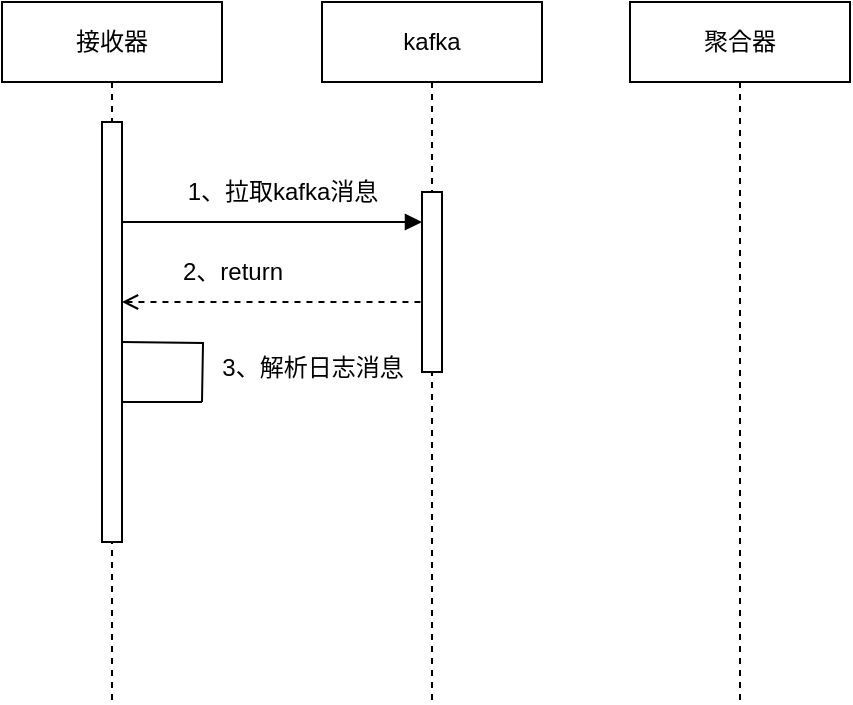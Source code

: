 <mxfile version="21.6.2" type="github">
  <diagram name="第 1 页" id="Ns3fYT7aeViZSa7-GLBh">
    <mxGraphModel dx="545" dy="260" grid="1" gridSize="10" guides="1" tooltips="1" connect="1" arrows="1" fold="1" page="1" pageScale="1" pageWidth="827" pageHeight="1169" math="0" shadow="0">
      <root>
        <mxCell id="0" />
        <mxCell id="1" parent="0" />
        <mxCell id="n7JDqlJrEcyNx2j1ODeC-1" value="kafka" style="shape=umlLifeline;perimeter=lifelinePerimeter;whiteSpace=wrap;html=1;container=1;dropTarget=0;collapsible=0;recursiveResize=0;outlineConnect=0;portConstraint=eastwest;newEdgeStyle={&quot;edgeStyle&quot;:&quot;elbowEdgeStyle&quot;,&quot;elbow&quot;:&quot;vertical&quot;,&quot;curved&quot;:0,&quot;rounded&quot;:0};" vertex="1" parent="1">
          <mxGeometry x="260" y="50" width="110" height="350" as="geometry" />
        </mxCell>
        <mxCell id="n7JDqlJrEcyNx2j1ODeC-4" value="" style="html=1;points=[];perimeter=orthogonalPerimeter;outlineConnect=0;targetShapes=umlLifeline;portConstraint=eastwest;newEdgeStyle={&quot;edgeStyle&quot;:&quot;elbowEdgeStyle&quot;,&quot;elbow&quot;:&quot;vertical&quot;,&quot;curved&quot;:0,&quot;rounded&quot;:0};" vertex="1" parent="n7JDqlJrEcyNx2j1ODeC-1">
          <mxGeometry x="50" y="95" width="10" height="90" as="geometry" />
        </mxCell>
        <mxCell id="n7JDqlJrEcyNx2j1ODeC-2" value="接收器" style="shape=umlLifeline;perimeter=lifelinePerimeter;whiteSpace=wrap;html=1;container=1;dropTarget=0;collapsible=0;recursiveResize=0;outlineConnect=0;portConstraint=eastwest;newEdgeStyle={&quot;edgeStyle&quot;:&quot;elbowEdgeStyle&quot;,&quot;elbow&quot;:&quot;vertical&quot;,&quot;curved&quot;:0,&quot;rounded&quot;:0};" vertex="1" parent="1">
          <mxGeometry x="100" y="50" width="110" height="350" as="geometry" />
        </mxCell>
        <mxCell id="n7JDqlJrEcyNx2j1ODeC-5" value="" style="html=1;points=[];perimeter=orthogonalPerimeter;outlineConnect=0;targetShapes=umlLifeline;portConstraint=eastwest;newEdgeStyle={&quot;edgeStyle&quot;:&quot;elbowEdgeStyle&quot;,&quot;elbow&quot;:&quot;vertical&quot;,&quot;curved&quot;:0,&quot;rounded&quot;:0};" vertex="1" parent="n7JDqlJrEcyNx2j1ODeC-2">
          <mxGeometry x="50" y="60" width="10" height="210" as="geometry" />
        </mxCell>
        <mxCell id="n7JDqlJrEcyNx2j1ODeC-3" value="聚合器" style="shape=umlLifeline;perimeter=lifelinePerimeter;whiteSpace=wrap;html=1;container=1;dropTarget=0;collapsible=0;recursiveResize=0;outlineConnect=0;portConstraint=eastwest;newEdgeStyle={&quot;edgeStyle&quot;:&quot;elbowEdgeStyle&quot;,&quot;elbow&quot;:&quot;vertical&quot;,&quot;curved&quot;:0,&quot;rounded&quot;:0};" vertex="1" parent="1">
          <mxGeometry x="414" y="50" width="110" height="350" as="geometry" />
        </mxCell>
        <mxCell id="n7JDqlJrEcyNx2j1ODeC-10" value="" style="endArrow=block;endFill=1;endSize=6;html=1;rounded=0;" edge="1" parent="1">
          <mxGeometry width="160" relative="1" as="geometry">
            <mxPoint x="160" y="160" as="sourcePoint" />
            <mxPoint x="310" y="160" as="targetPoint" />
          </mxGeometry>
        </mxCell>
        <mxCell id="n7JDqlJrEcyNx2j1ODeC-11" value="1、拉取kafka消息" style="text;html=1;align=center;verticalAlign=middle;resizable=0;points=[];autosize=1;strokeColor=none;fillColor=none;" vertex="1" parent="1">
          <mxGeometry x="180" y="130" width="120" height="30" as="geometry" />
        </mxCell>
        <mxCell id="n7JDqlJrEcyNx2j1ODeC-12" value="" style="endArrow=none;endFill=0;endSize=12;html=1;rounded=0;dashed=1;startArrow=open;startFill=0;" edge="1" parent="1">
          <mxGeometry width="160" relative="1" as="geometry">
            <mxPoint x="160" y="200" as="sourcePoint" />
            <mxPoint x="310" y="200" as="targetPoint" />
          </mxGeometry>
        </mxCell>
        <mxCell id="n7JDqlJrEcyNx2j1ODeC-13" value="2、return" style="text;html=1;align=center;verticalAlign=middle;resizable=0;points=[];autosize=1;strokeColor=none;fillColor=none;" vertex="1" parent="1">
          <mxGeometry x="180" y="170" width="70" height="30" as="geometry" />
        </mxCell>
        <mxCell id="n7JDqlJrEcyNx2j1ODeC-17" value="" style="endArrow=none;endFill=0;endSize=12;html=1;rounded=0;edgeStyle=orthogonalEdgeStyle;" edge="1" parent="1">
          <mxGeometry width="160" relative="1" as="geometry">
            <mxPoint x="160" y="220" as="sourcePoint" />
            <mxPoint x="200" y="250" as="targetPoint" />
          </mxGeometry>
        </mxCell>
        <mxCell id="n7JDqlJrEcyNx2j1ODeC-18" value="" style="endArrow=none;endFill=0;endSize=12;html=1;rounded=0;" edge="1" parent="1">
          <mxGeometry width="160" relative="1" as="geometry">
            <mxPoint x="160" y="250" as="sourcePoint" />
            <mxPoint x="200" y="250" as="targetPoint" />
          </mxGeometry>
        </mxCell>
        <mxCell id="n7JDqlJrEcyNx2j1ODeC-19" value="3、解析日志消息" style="text;html=1;align=center;verticalAlign=middle;resizable=0;points=[];autosize=1;strokeColor=none;fillColor=none;" vertex="1" parent="1">
          <mxGeometry x="200" y="218" width="110" height="30" as="geometry" />
        </mxCell>
      </root>
    </mxGraphModel>
  </diagram>
</mxfile>
